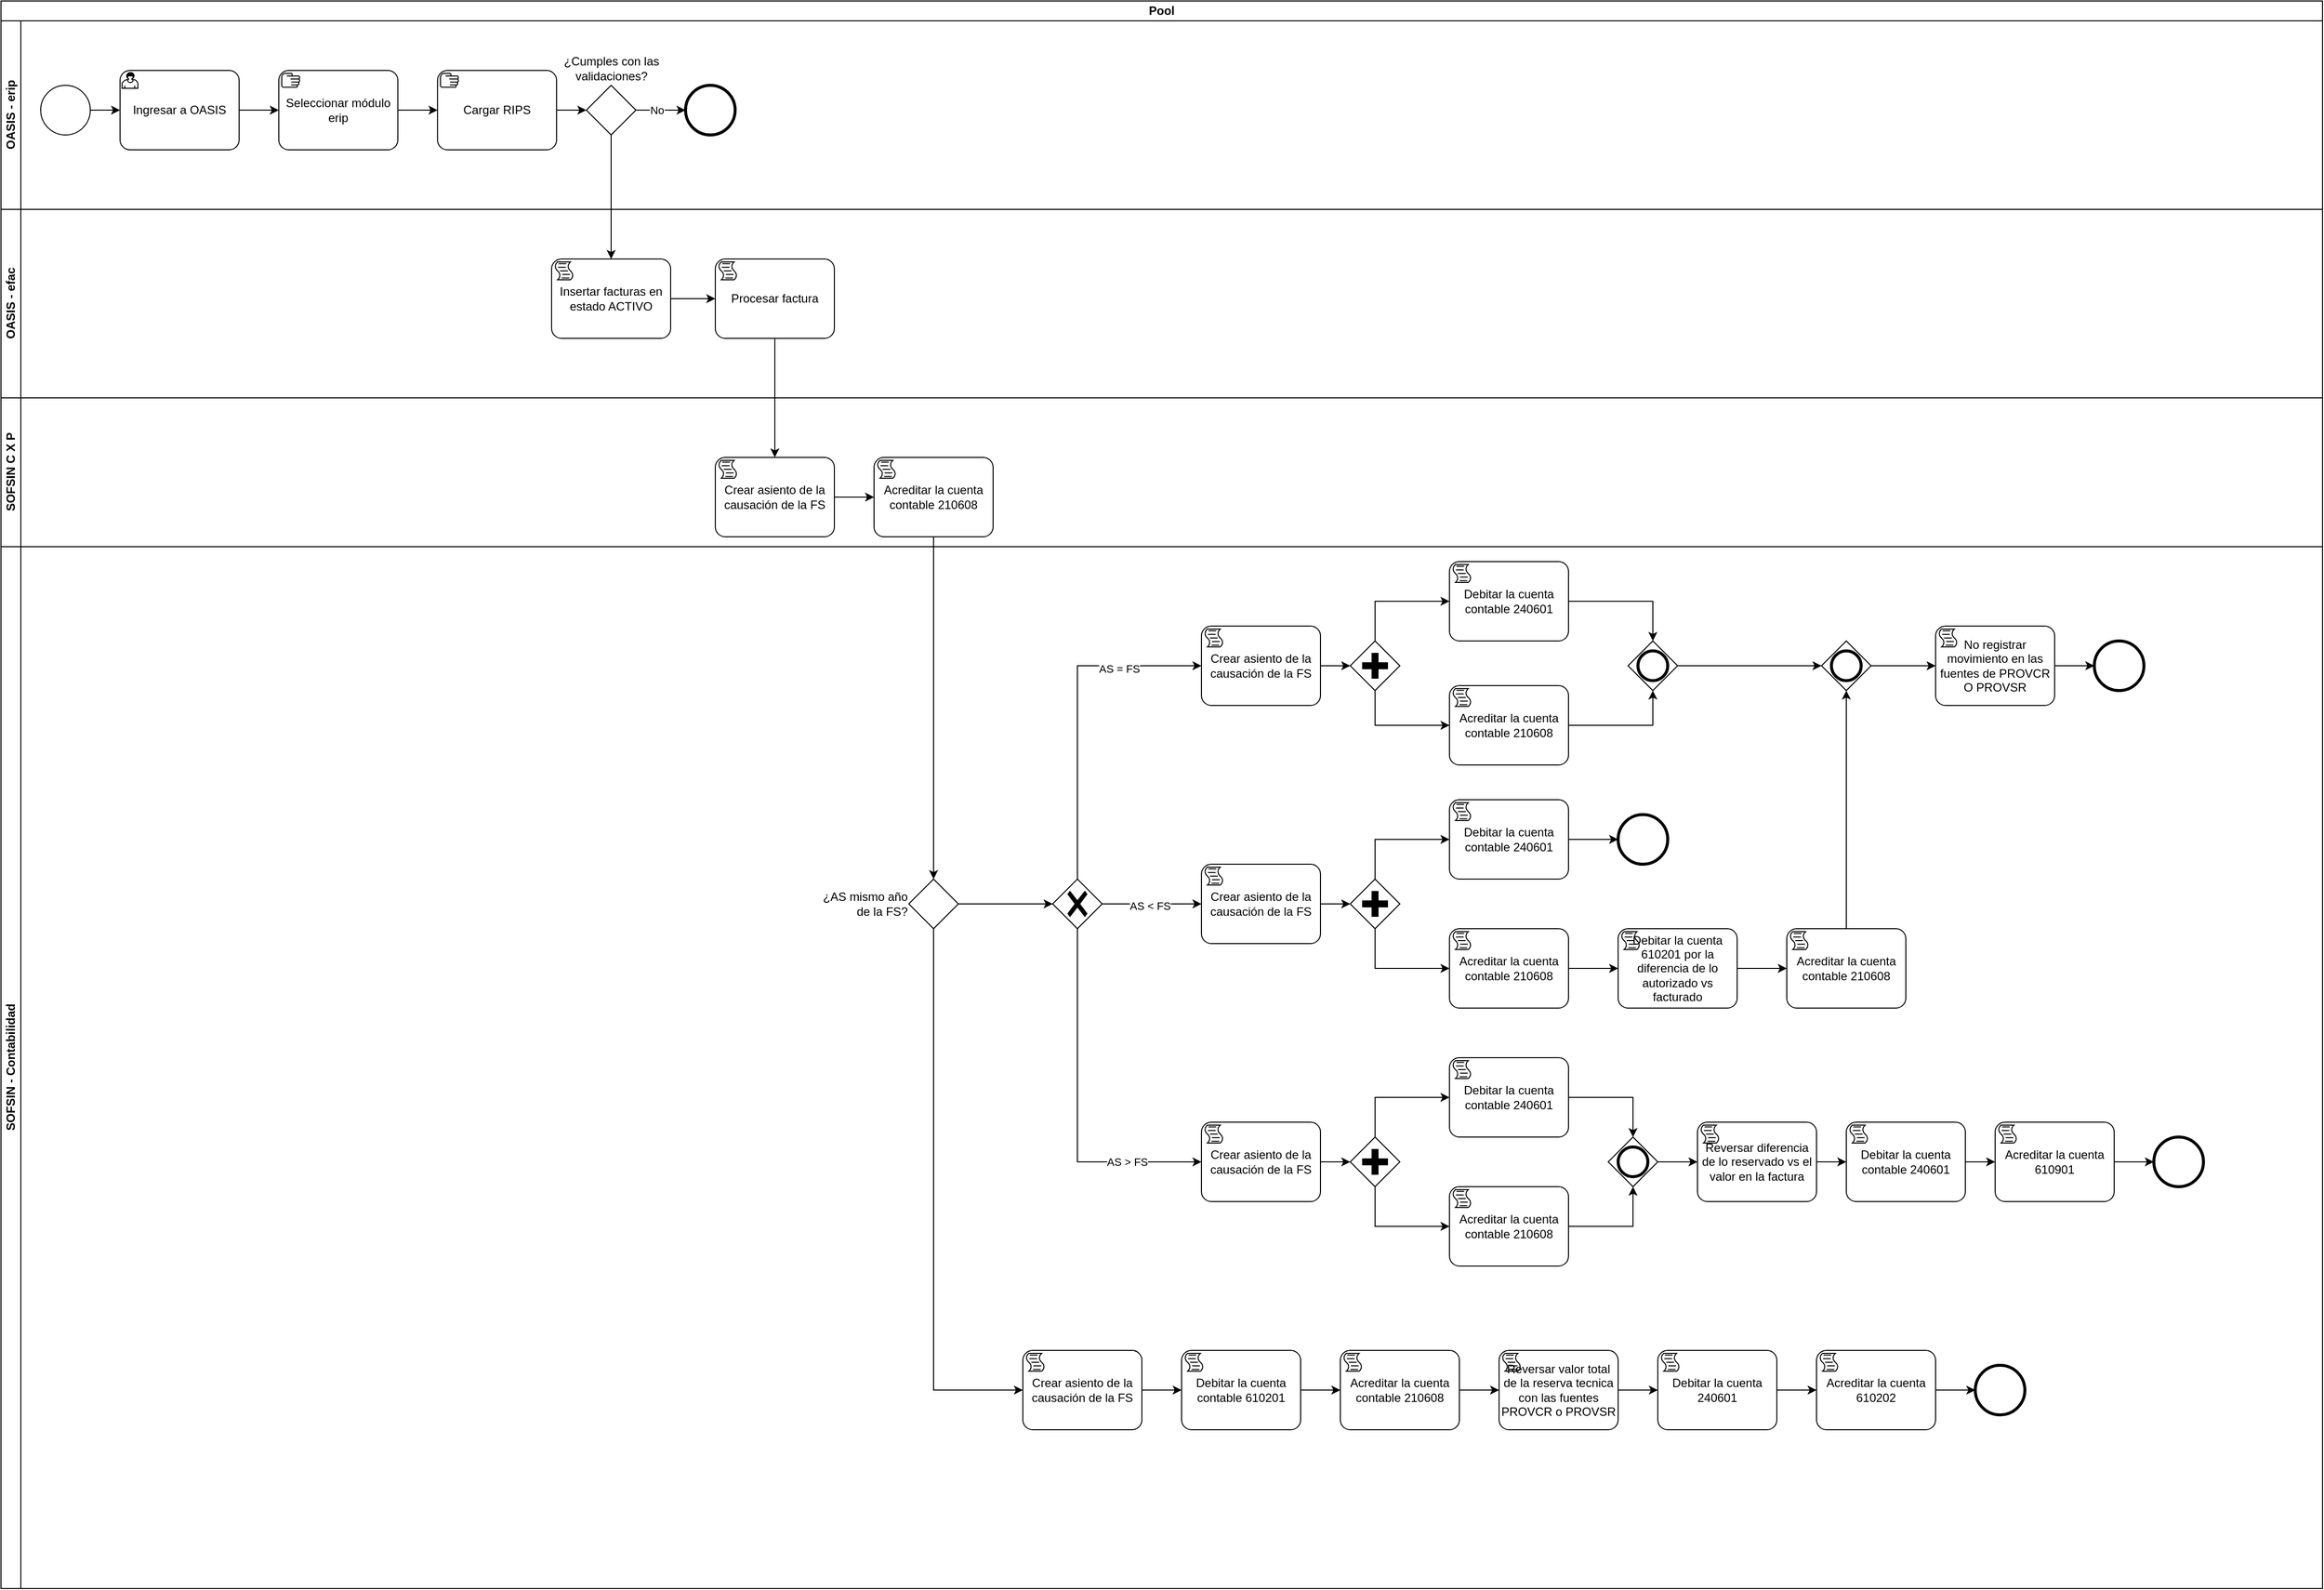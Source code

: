 <mxfile version="26.0.6">
  <diagram name="Página-1" id="pA1rQGJmWaQGo1QmMtAi">
    <mxGraphModel dx="1434" dy="746" grid="1" gridSize="10" guides="1" tooltips="1" connect="1" arrows="1" fold="1" page="1" pageScale="1" pageWidth="2910" pageHeight="1030" math="0" shadow="0">
      <root>
        <mxCell id="0" />
        <mxCell id="1" parent="0" />
        <mxCell id="lTPZUzIXuQvI7SsHR9lC-1" value="Pool" style="swimlane;html=1;childLayout=stackLayout;resizeParent=1;resizeParentMax=0;horizontal=1;startSize=20;horizontalStack=0;whiteSpace=wrap;" parent="1" vertex="1">
          <mxGeometry x="90" y="20" width="2340" height="1600" as="geometry" />
        </mxCell>
        <mxCell id="lTPZUzIXuQvI7SsHR9lC-2" value="&lt;font style=&quot;vertical-align: inherit;&quot;&gt;&lt;font style=&quot;vertical-align: inherit;&quot;&gt;OASIS - erip&lt;/font&gt;&lt;/font&gt;" style="swimlane;html=1;startSize=20;horizontal=0;verticalAlign=middle;" parent="lTPZUzIXuQvI7SsHR9lC-1" vertex="1">
          <mxGeometry y="20" width="2340" height="190" as="geometry" />
        </mxCell>
        <mxCell id="lTPZUzIXuQvI7SsHR9lC-5" value="" style="points=[[0.145,0.145,0],[0.5,0,0],[0.855,0.145,0],[1,0.5,0],[0.855,0.855,0],[0.5,1,0],[0.145,0.855,0],[0,0.5,0]];shape=mxgraph.bpmn.event;html=1;verticalLabelPosition=bottom;labelBackgroundColor=#ffffff;verticalAlign=top;align=center;perimeter=ellipsePerimeter;outlineConnect=0;aspect=fixed;outline=standard;symbol=general;" parent="lTPZUzIXuQvI7SsHR9lC-2" vertex="1">
          <mxGeometry x="40" y="65" width="50" height="50" as="geometry" />
        </mxCell>
        <mxCell id="lTPZUzIXuQvI7SsHR9lC-9" style="edgeStyle=orthogonalEdgeStyle;rounded=0;orthogonalLoop=1;jettySize=auto;html=1;" parent="lTPZUzIXuQvI7SsHR9lC-2" source="lTPZUzIXuQvI7SsHR9lC-6" target="lTPZUzIXuQvI7SsHR9lC-8" edge="1">
          <mxGeometry relative="1" as="geometry" />
        </mxCell>
        <mxCell id="lTPZUzIXuQvI7SsHR9lC-6" value="&lt;font style=&quot;vertical-align: inherit;&quot;&gt;&lt;font style=&quot;vertical-align: inherit;&quot;&gt;Ingresar a OASIS&lt;/font&gt;&lt;/font&gt;" style="points=[[0.25,0,0],[0.5,0,0],[0.75,0,0],[1,0.25,0],[1,0.5,0],[1,0.75,0],[0.75,1,0],[0.5,1,0],[0.25,1,0],[0,0.75,0],[0,0.5,0],[0,0.25,0]];shape=mxgraph.bpmn.task;whiteSpace=wrap;rectStyle=rounded;size=10;html=1;container=1;expand=0;collapsible=0;taskMarker=user;" parent="lTPZUzIXuQvI7SsHR9lC-2" vertex="1">
          <mxGeometry x="120" y="50" width="120" height="80" as="geometry" />
        </mxCell>
        <mxCell id="lTPZUzIXuQvI7SsHR9lC-7" style="edgeStyle=orthogonalEdgeStyle;rounded=0;orthogonalLoop=1;jettySize=auto;html=1;entryX=0;entryY=0.5;entryDx=0;entryDy=0;entryPerimeter=0;" parent="lTPZUzIXuQvI7SsHR9lC-2" source="lTPZUzIXuQvI7SsHR9lC-5" target="lTPZUzIXuQvI7SsHR9lC-6" edge="1">
          <mxGeometry relative="1" as="geometry" />
        </mxCell>
        <mxCell id="lTPZUzIXuQvI7SsHR9lC-11" style="edgeStyle=orthogonalEdgeStyle;rounded=0;orthogonalLoop=1;jettySize=auto;html=1;" parent="lTPZUzIXuQvI7SsHR9lC-2" source="lTPZUzIXuQvI7SsHR9lC-8" target="lTPZUzIXuQvI7SsHR9lC-10" edge="1">
          <mxGeometry relative="1" as="geometry" />
        </mxCell>
        <mxCell id="lTPZUzIXuQvI7SsHR9lC-8" value="&lt;font style=&quot;vertical-align: inherit;&quot;&gt;&lt;font style=&quot;vertical-align: inherit;&quot;&gt;Seleccionar módulo erip&lt;/font&gt;&lt;/font&gt;" style="points=[[0.25,0,0],[0.5,0,0],[0.75,0,0],[1,0.25,0],[1,0.5,0],[1,0.75,0],[0.75,1,0],[0.5,1,0],[0.25,1,0],[0,0.75,0],[0,0.5,0],[0,0.25,0]];shape=mxgraph.bpmn.task;whiteSpace=wrap;rectStyle=rounded;size=10;html=1;container=1;expand=0;collapsible=0;taskMarker=manual;" parent="lTPZUzIXuQvI7SsHR9lC-2" vertex="1">
          <mxGeometry x="280" y="50" width="120" height="80" as="geometry" />
        </mxCell>
        <mxCell id="lTPZUzIXuQvI7SsHR9lC-10" value="&lt;font style=&quot;vertical-align: inherit;&quot;&gt;&lt;font style=&quot;vertical-align: inherit;&quot;&gt;Cargar RIPS&lt;/font&gt;&lt;/font&gt;" style="points=[[0.25,0,0],[0.5,0,0],[0.75,0,0],[1,0.25,0],[1,0.5,0],[1,0.75,0],[0.75,1,0],[0.5,1,0],[0.25,1,0],[0,0.75,0],[0,0.5,0],[0,0.25,0]];shape=mxgraph.bpmn.task;whiteSpace=wrap;rectStyle=rounded;size=10;html=1;container=1;expand=0;collapsible=0;taskMarker=manual;" parent="lTPZUzIXuQvI7SsHR9lC-2" vertex="1">
          <mxGeometry x="440" y="50" width="120" height="80" as="geometry" />
        </mxCell>
        <mxCell id="lTPZUzIXuQvI7SsHR9lC-12" value="&lt;font style=&quot;vertical-align: inherit;&quot;&gt;&lt;font style=&quot;vertical-align: inherit;&quot;&gt;&lt;font style=&quot;vertical-align: inherit;&quot;&gt;&lt;font style=&quot;vertical-align: inherit;&quot;&gt;¿Cumples con las &lt;/font&gt;&lt;/font&gt;&lt;br&gt;&lt;font style=&quot;vertical-align: inherit;&quot;&gt;&lt;font style=&quot;vertical-align: inherit;&quot;&gt;validaciones?&lt;/font&gt;&lt;/font&gt;&lt;/font&gt;&lt;/font&gt;" style="points=[[0.25,0.25,0],[0.5,0,0],[0.75,0.25,0],[1,0.5,0],[0.75,0.75,0],[0.5,1,0],[0.25,0.75,0],[0,0.5,0]];shape=mxgraph.bpmn.gateway2;html=1;verticalLabelPosition=top;labelBackgroundColor=#ffffff;verticalAlign=bottom;align=center;perimeter=rhombusPerimeter;outlineConnect=0;outline=none;symbol=none;labelPosition=center;" parent="lTPZUzIXuQvI7SsHR9lC-2" vertex="1">
          <mxGeometry x="590" y="65" width="50" height="50" as="geometry" />
        </mxCell>
        <mxCell id="lTPZUzIXuQvI7SsHR9lC-13" style="edgeStyle=orthogonalEdgeStyle;rounded=0;orthogonalLoop=1;jettySize=auto;html=1;entryX=0;entryY=0.5;entryDx=0;entryDy=0;entryPerimeter=0;" parent="lTPZUzIXuQvI7SsHR9lC-2" source="lTPZUzIXuQvI7SsHR9lC-10" target="lTPZUzIXuQvI7SsHR9lC-12" edge="1">
          <mxGeometry relative="1" as="geometry" />
        </mxCell>
        <mxCell id="lTPZUzIXuQvI7SsHR9lC-14" value="" style="points=[[0.145,0.145,0],[0.5,0,0],[0.855,0.145,0],[1,0.5,0],[0.855,0.855,0],[0.5,1,0],[0.145,0.855,0],[0,0.5,0]];shape=mxgraph.bpmn.event;html=1;verticalLabelPosition=bottom;labelBackgroundColor=#ffffff;verticalAlign=top;align=center;perimeter=ellipsePerimeter;outlineConnect=0;aspect=fixed;outline=end;symbol=terminate2;" parent="lTPZUzIXuQvI7SsHR9lC-2" vertex="1">
          <mxGeometry x="690" y="65" width="50" height="50" as="geometry" />
        </mxCell>
        <mxCell id="lTPZUzIXuQvI7SsHR9lC-16" style="edgeStyle=orthogonalEdgeStyle;rounded=0;orthogonalLoop=1;jettySize=auto;html=1;entryX=0;entryY=0.5;entryDx=0;entryDy=0;entryPerimeter=0;" parent="lTPZUzIXuQvI7SsHR9lC-2" source="lTPZUzIXuQvI7SsHR9lC-12" target="lTPZUzIXuQvI7SsHR9lC-14" edge="1">
          <mxGeometry relative="1" as="geometry" />
        </mxCell>
        <mxCell id="lTPZUzIXuQvI7SsHR9lC-17" value="&lt;font style=&quot;vertical-align: inherit;&quot;&gt;&lt;font style=&quot;vertical-align: inherit;&quot;&gt;No&lt;/font&gt;&lt;/font&gt;" style="edgeLabel;html=1;align=center;verticalAlign=middle;resizable=0;points=[];" parent="lTPZUzIXuQvI7SsHR9lC-16" vertex="1" connectable="0">
          <mxGeometry x="-0.168" relative="1" as="geometry">
            <mxPoint as="offset" />
          </mxGeometry>
        </mxCell>
        <mxCell id="lTPZUzIXuQvI7SsHR9lC-3" value="&lt;font style=&quot;vertical-align: inherit;&quot;&gt;&lt;font style=&quot;vertical-align: inherit;&quot;&gt;OASIS - efac&lt;/font&gt;&lt;/font&gt;" style="swimlane;html=1;startSize=20;horizontal=0;" parent="lTPZUzIXuQvI7SsHR9lC-1" vertex="1">
          <mxGeometry y="210" width="2340" height="190" as="geometry" />
        </mxCell>
        <mxCell id="lTPZUzIXuQvI7SsHR9lC-21" value="" style="edgeStyle=orthogonalEdgeStyle;rounded=0;orthogonalLoop=1;jettySize=auto;html=1;" parent="lTPZUzIXuQvI7SsHR9lC-3" source="lTPZUzIXuQvI7SsHR9lC-18" target="lTPZUzIXuQvI7SsHR9lC-20" edge="1">
          <mxGeometry relative="1" as="geometry" />
        </mxCell>
        <mxCell id="lTPZUzIXuQvI7SsHR9lC-18" value="&lt;font style=&quot;vertical-align: inherit;&quot;&gt;&lt;font style=&quot;vertical-align: inherit;&quot;&gt;Insertar facturas en estado ACTIVO&lt;/font&gt;&lt;/font&gt;" style="points=[[0.25,0,0],[0.5,0,0],[0.75,0,0],[1,0.25,0],[1,0.5,0],[1,0.75,0],[0.75,1,0],[0.5,1,0],[0.25,1,0],[0,0.75,0],[0,0.5,0],[0,0.25,0]];shape=mxgraph.bpmn.task;whiteSpace=wrap;rectStyle=rounded;size=10;html=1;container=1;expand=0;collapsible=0;taskMarker=script;" parent="lTPZUzIXuQvI7SsHR9lC-3" vertex="1">
          <mxGeometry x="555" y="50" width="120" height="80" as="geometry" />
        </mxCell>
        <mxCell id="lTPZUzIXuQvI7SsHR9lC-20" value="&lt;font style=&quot;vertical-align: inherit;&quot;&gt;&lt;font style=&quot;vertical-align: inherit;&quot;&gt;&lt;font style=&quot;vertical-align: inherit;&quot;&gt;&lt;font style=&quot;vertical-align: inherit;&quot;&gt;Procesar factura&lt;/font&gt;&lt;/font&gt;&lt;/font&gt;&lt;/font&gt;" style="points=[[0.25,0,0],[0.5,0,0],[0.75,0,0],[1,0.25,0],[1,0.5,0],[1,0.75,0],[0.75,1,0],[0.5,1,0],[0.25,1,0],[0,0.75,0],[0,0.5,0],[0,0.25,0]];shape=mxgraph.bpmn.task;whiteSpace=wrap;rectStyle=rounded;size=10;html=1;container=1;expand=0;collapsible=0;taskMarker=script;" parent="lTPZUzIXuQvI7SsHR9lC-3" vertex="1">
          <mxGeometry x="720" y="50" width="120" height="80" as="geometry" />
        </mxCell>
        <mxCell id="lTPZUzIXuQvI7SsHR9lC-4" value="&lt;font style=&quot;vertical-align: inherit;&quot;&gt;&lt;font style=&quot;vertical-align: inherit;&quot;&gt;SOFSIN C X P&lt;/font&gt;&lt;/font&gt;" style="swimlane;html=1;startSize=20;horizontal=0;" parent="lTPZUzIXuQvI7SsHR9lC-1" vertex="1">
          <mxGeometry y="400" width="2340" height="150" as="geometry" />
        </mxCell>
        <mxCell id="lTPZUzIXuQvI7SsHR9lC-27" value="" style="edgeStyle=orthogonalEdgeStyle;rounded=0;orthogonalLoop=1;jettySize=auto;html=1;" parent="lTPZUzIXuQvI7SsHR9lC-4" source="lTPZUzIXuQvI7SsHR9lC-24" target="lTPZUzIXuQvI7SsHR9lC-26" edge="1">
          <mxGeometry relative="1" as="geometry" />
        </mxCell>
        <mxCell id="lTPZUzIXuQvI7SsHR9lC-24" value="&lt;font style=&quot;vertical-align: inherit;&quot;&gt;&lt;font style=&quot;vertical-align: inherit;&quot;&gt;&lt;font style=&quot;vertical-align: inherit;&quot;&gt;&lt;font style=&quot;vertical-align: inherit;&quot;&gt;Crear asiento de la causación de la FS&lt;/font&gt;&lt;/font&gt;&lt;/font&gt;&lt;/font&gt;" style="points=[[0.25,0,0],[0.5,0,0],[0.75,0,0],[1,0.25,0],[1,0.5,0],[1,0.75,0],[0.75,1,0],[0.5,1,0],[0.25,1,0],[0,0.75,0],[0,0.5,0],[0,0.25,0]];shape=mxgraph.bpmn.task;whiteSpace=wrap;rectStyle=rounded;size=10;html=1;container=1;expand=0;collapsible=0;taskMarker=script;" parent="lTPZUzIXuQvI7SsHR9lC-4" vertex="1">
          <mxGeometry x="720" y="60" width="120" height="80" as="geometry" />
        </mxCell>
        <mxCell id="lTPZUzIXuQvI7SsHR9lC-26" value="&lt;font style=&quot;vertical-align: inherit;&quot;&gt;&lt;font style=&quot;vertical-align: inherit;&quot;&gt;&lt;font style=&quot;vertical-align: inherit;&quot;&gt;&lt;font style=&quot;vertical-align: inherit;&quot;&gt;Acreditar la cuenta contable 210608&lt;/font&gt;&lt;/font&gt;&lt;/font&gt;&lt;/font&gt;" style="points=[[0.25,0,0],[0.5,0,0],[0.75,0,0],[1,0.25,0],[1,0.5,0],[1,0.75,0],[0.75,1,0],[0.5,1,0],[0.25,1,0],[0,0.75,0],[0,0.5,0],[0,0.25,0]];shape=mxgraph.bpmn.task;whiteSpace=wrap;rectStyle=rounded;size=10;html=1;container=1;expand=0;collapsible=0;taskMarker=script;" parent="lTPZUzIXuQvI7SsHR9lC-4" vertex="1">
          <mxGeometry x="880" y="60" width="120" height="80" as="geometry" />
        </mxCell>
        <mxCell id="lTPZUzIXuQvI7SsHR9lC-19" style="edgeStyle=orthogonalEdgeStyle;rounded=0;orthogonalLoop=1;jettySize=auto;html=1;" parent="lTPZUzIXuQvI7SsHR9lC-1" source="lTPZUzIXuQvI7SsHR9lC-12" target="lTPZUzIXuQvI7SsHR9lC-18" edge="1">
          <mxGeometry relative="1" as="geometry" />
        </mxCell>
        <mxCell id="lTPZUzIXuQvI7SsHR9lC-25" value="" style="edgeStyle=orthogonalEdgeStyle;rounded=0;orthogonalLoop=1;jettySize=auto;html=1;" parent="lTPZUzIXuQvI7SsHR9lC-1" source="lTPZUzIXuQvI7SsHR9lC-20" target="lTPZUzIXuQvI7SsHR9lC-24" edge="1">
          <mxGeometry relative="1" as="geometry" />
        </mxCell>
        <mxCell id="lTPZUzIXuQvI7SsHR9lC-30" style="edgeStyle=orthogonalEdgeStyle;rounded=0;orthogonalLoop=1;jettySize=auto;html=1;" parent="lTPZUzIXuQvI7SsHR9lC-1" source="lTPZUzIXuQvI7SsHR9lC-26" target="-zWl22DMir9VvuhOoXGW-4" edge="1">
          <mxGeometry relative="1" as="geometry">
            <mxPoint x="980" y="910" as="targetPoint" />
          </mxGeometry>
        </mxCell>
        <mxCell id="lTPZUzIXuQvI7SsHR9lC-61" value="&lt;font style=&quot;vertical-align: inherit;&quot;&gt;&lt;font style=&quot;vertical-align: inherit;&quot;&gt;SOFSIN - Contabilidad&lt;/font&gt;&lt;/font&gt;" style="swimlane;html=1;startSize=20;horizontal=0;" parent="lTPZUzIXuQvI7SsHR9lC-1" vertex="1">
          <mxGeometry y="550" width="2340" height="1050" as="geometry" />
        </mxCell>
        <mxCell id="lTPZUzIXuQvI7SsHR9lC-66" style="edgeStyle=orthogonalEdgeStyle;rounded=0;orthogonalLoop=1;jettySize=auto;html=1;" parent="lTPZUzIXuQvI7SsHR9lC-61" source="lTPZUzIXuQvI7SsHR9lC-34" target="lTPZUzIXuQvI7SsHR9lC-65" edge="1">
          <mxGeometry relative="1" as="geometry" />
        </mxCell>
        <mxCell id="lTPZUzIXuQvI7SsHR9lC-34" value="Crear asiento de la causación de la FS" style="points=[[0.25,0,0],[0.5,0,0],[0.75,0,0],[1,0.25,0],[1,0.5,0],[1,0.75,0],[0.75,1,0],[0.5,1,0],[0.25,1,0],[0,0.75,0],[0,0.5,0],[0,0.25,0]];shape=mxgraph.bpmn.task;whiteSpace=wrap;rectStyle=rounded;size=10;html=1;container=1;expand=0;collapsible=0;taskMarker=script;" parent="lTPZUzIXuQvI7SsHR9lC-61" vertex="1">
          <mxGeometry x="1210" y="80" width="120" height="80" as="geometry" />
        </mxCell>
        <mxCell id="lTPZUzIXuQvI7SsHR9lC-35" style="edgeStyle=orthogonalEdgeStyle;rounded=0;orthogonalLoop=1;jettySize=auto;html=1;entryX=0;entryY=0.5;entryDx=0;entryDy=0;entryPerimeter=0;exitX=0.5;exitY=0;exitDx=0;exitDy=0;exitPerimeter=0;" parent="lTPZUzIXuQvI7SsHR9lC-61" source="lTPZUzIXuQvI7SsHR9lC-33" target="lTPZUzIXuQvI7SsHR9lC-34" edge="1">
          <mxGeometry relative="1" as="geometry" />
        </mxCell>
        <mxCell id="lTPZUzIXuQvI7SsHR9lC-36" value="AS = FS" style="edgeLabel;html=1;align=center;verticalAlign=middle;resizable=0;points=[];" parent="lTPZUzIXuQvI7SsHR9lC-35" vertex="1" connectable="0">
          <mxGeometry x="0.508" y="-3" relative="1" as="geometry">
            <mxPoint as="offset" />
          </mxGeometry>
        </mxCell>
        <mxCell id="lTPZUzIXuQvI7SsHR9lC-33" value="" style="points=[[0.25,0.25,0],[0.5,0,0],[0.75,0.25,0],[1,0.5,0],[0.75,0.75,0],[0.5,1,0],[0.25,0.75,0],[0,0.5,0]];shape=mxgraph.bpmn.gateway2;html=1;verticalLabelPosition=bottom;labelBackgroundColor=#ffffff;verticalAlign=top;align=center;perimeter=rhombusPerimeter;outlineConnect=0;outline=none;symbol=none;gwType=exclusive;" parent="lTPZUzIXuQvI7SsHR9lC-61" vertex="1">
          <mxGeometry x="1060" y="335" width="50" height="50" as="geometry" />
        </mxCell>
        <mxCell id="lTPZUzIXuQvI7SsHR9lC-68" style="edgeStyle=orthogonalEdgeStyle;rounded=0;orthogonalLoop=1;jettySize=auto;html=1;exitX=0.5;exitY=0;exitDx=0;exitDy=0;exitPerimeter=0;" parent="lTPZUzIXuQvI7SsHR9lC-61" source="lTPZUzIXuQvI7SsHR9lC-65" target="lTPZUzIXuQvI7SsHR9lC-67" edge="1">
          <mxGeometry relative="1" as="geometry" />
        </mxCell>
        <mxCell id="lTPZUzIXuQvI7SsHR9lC-65" value="" style="points=[[0.25,0.25,0],[0.5,0,0],[0.75,0.25,0],[1,0.5,0],[0.75,0.75,0],[0.5,1,0],[0.25,0.75,0],[0,0.5,0]];shape=mxgraph.bpmn.gateway2;html=1;verticalLabelPosition=bottom;labelBackgroundColor=#ffffff;verticalAlign=top;align=center;perimeter=rhombusPerimeter;outlineConnect=0;outline=none;symbol=none;gwType=parallel;" parent="lTPZUzIXuQvI7SsHR9lC-61" vertex="1">
          <mxGeometry x="1360" y="95" width="50" height="50" as="geometry" />
        </mxCell>
        <mxCell id="lTPZUzIXuQvI7SsHR9lC-67" value="Debitar la cuenta contable 240601" style="points=[[0.25,0,0],[0.5,0,0],[0.75,0,0],[1,0.25,0],[1,0.5,0],[1,0.75,0],[0.75,1,0],[0.5,1,0],[0.25,1,0],[0,0.75,0],[0,0.5,0],[0,0.25,0]];shape=mxgraph.bpmn.task;whiteSpace=wrap;rectStyle=rounded;size=10;html=1;container=1;expand=0;collapsible=0;taskMarker=script;" parent="lTPZUzIXuQvI7SsHR9lC-61" vertex="1">
          <mxGeometry x="1460" y="15" width="120" height="80" as="geometry" />
        </mxCell>
        <mxCell id="lTPZUzIXuQvI7SsHR9lC-73" style="edgeStyle=orthogonalEdgeStyle;rounded=0;orthogonalLoop=1;jettySize=auto;html=1;entryX=0.5;entryY=1;entryDx=0;entryDy=0;entryPerimeter=0;" parent="lTPZUzIXuQvI7SsHR9lC-61" source="lTPZUzIXuQvI7SsHR9lC-69" target="lTPZUzIXuQvI7SsHR9lC-71" edge="1">
          <mxGeometry relative="1" as="geometry" />
        </mxCell>
        <mxCell id="lTPZUzIXuQvI7SsHR9lC-69" value="Acreditar la cuenta contable 210608" style="points=[[0.25,0,0],[0.5,0,0],[0.75,0,0],[1,0.25,0],[1,0.5,0],[1,0.75,0],[0.75,1,0],[0.5,1,0],[0.25,1,0],[0,0.75,0],[0,0.5,0],[0,0.25,0]];shape=mxgraph.bpmn.task;whiteSpace=wrap;rectStyle=rounded;size=10;html=1;container=1;expand=0;collapsible=0;taskMarker=script;" parent="lTPZUzIXuQvI7SsHR9lC-61" vertex="1">
          <mxGeometry x="1460" y="140" width="120" height="80" as="geometry" />
        </mxCell>
        <mxCell id="lTPZUzIXuQvI7SsHR9lC-70" style="edgeStyle=orthogonalEdgeStyle;rounded=0;orthogonalLoop=1;jettySize=auto;html=1;entryX=0;entryY=0.5;entryDx=0;entryDy=0;entryPerimeter=0;exitX=0.5;exitY=1;exitDx=0;exitDy=0;exitPerimeter=0;" parent="lTPZUzIXuQvI7SsHR9lC-61" source="lTPZUzIXuQvI7SsHR9lC-65" target="lTPZUzIXuQvI7SsHR9lC-69" edge="1">
          <mxGeometry relative="1" as="geometry" />
        </mxCell>
        <mxCell id="lTPZUzIXuQvI7SsHR9lC-71" value="" style="points=[[0.25,0.25,0],[0.5,0,0],[0.75,0.25,0],[1,0.5,0],[0.75,0.75,0],[0.5,1,0],[0.25,0.75,0],[0,0.5,0]];shape=mxgraph.bpmn.gateway2;html=1;verticalLabelPosition=bottom;labelBackgroundColor=#ffffff;verticalAlign=top;align=center;perimeter=rhombusPerimeter;outlineConnect=0;outline=end;symbol=general;" parent="lTPZUzIXuQvI7SsHR9lC-61" vertex="1">
          <mxGeometry x="1640" y="95" width="50" height="50" as="geometry" />
        </mxCell>
        <mxCell id="lTPZUzIXuQvI7SsHR9lC-72" style="edgeStyle=orthogonalEdgeStyle;rounded=0;orthogonalLoop=1;jettySize=auto;html=1;entryX=0.5;entryY=0;entryDx=0;entryDy=0;entryPerimeter=0;" parent="lTPZUzIXuQvI7SsHR9lC-61" source="lTPZUzIXuQvI7SsHR9lC-67" target="lTPZUzIXuQvI7SsHR9lC-71" edge="1">
          <mxGeometry relative="1" as="geometry" />
        </mxCell>
        <mxCell id="lTPZUzIXuQvI7SsHR9lC-75" value="No registrar movimiento en las fuentes de PROVCR O PROVSR" style="points=[[0.25,0,0],[0.5,0,0],[0.75,0,0],[1,0.25,0],[1,0.5,0],[1,0.75,0],[0.75,1,0],[0.5,1,0],[0.25,1,0],[0,0.75,0],[0,0.5,0],[0,0.25,0]];shape=mxgraph.bpmn.task;whiteSpace=wrap;rectStyle=rounded;size=10;html=1;container=1;expand=0;collapsible=0;taskMarker=script;" parent="lTPZUzIXuQvI7SsHR9lC-61" vertex="1">
          <mxGeometry x="1950" y="80" width="120" height="80" as="geometry" />
        </mxCell>
        <mxCell id="lTPZUzIXuQvI7SsHR9lC-74" style="edgeStyle=orthogonalEdgeStyle;rounded=0;orthogonalLoop=1;jettySize=auto;html=1;" parent="lTPZUzIXuQvI7SsHR9lC-61" source="lTPZUzIXuQvI7SsHR9lC-92" target="lTPZUzIXuQvI7SsHR9lC-75" edge="1">
          <mxGeometry relative="1" as="geometry">
            <mxPoint x="1740" y="120" as="targetPoint" />
          </mxGeometry>
        </mxCell>
        <mxCell id="lTPZUzIXuQvI7SsHR9lC-79" style="edgeStyle=orthogonalEdgeStyle;rounded=0;orthogonalLoop=1;jettySize=auto;html=1;" parent="lTPZUzIXuQvI7SsHR9lC-61" source="lTPZUzIXuQvI7SsHR9lC-77" target="lTPZUzIXuQvI7SsHR9lC-78" edge="1">
          <mxGeometry relative="1" as="geometry" />
        </mxCell>
        <mxCell id="lTPZUzIXuQvI7SsHR9lC-77" value="Crear asiento de la causación de la FS" style="points=[[0.25,0,0],[0.5,0,0],[0.75,0,0],[1,0.25,0],[1,0.5,0],[1,0.75,0],[0.75,1,0],[0.5,1,0],[0.25,1,0],[0,0.75,0],[0,0.5,0],[0,0.25,0]];shape=mxgraph.bpmn.task;whiteSpace=wrap;rectStyle=rounded;size=10;html=1;container=1;expand=0;collapsible=0;taskMarker=script;" parent="lTPZUzIXuQvI7SsHR9lC-61" vertex="1">
          <mxGeometry x="1210" y="320" width="120" height="80" as="geometry" />
        </mxCell>
        <mxCell id="lTPZUzIXuQvI7SsHR9lC-76" style="edgeStyle=orthogonalEdgeStyle;rounded=0;orthogonalLoop=1;jettySize=auto;html=1;" parent="lTPZUzIXuQvI7SsHR9lC-61" source="lTPZUzIXuQvI7SsHR9lC-33" target="lTPZUzIXuQvI7SsHR9lC-77" edge="1">
          <mxGeometry relative="1" as="geometry">
            <mxPoint x="1150" y="360" as="targetPoint" />
          </mxGeometry>
        </mxCell>
        <mxCell id="lTPZUzIXuQvI7SsHR9lC-86" value="AS &amp;lt; FS" style="edgeLabel;html=1;align=center;verticalAlign=middle;resizable=0;points=[];" parent="lTPZUzIXuQvI7SsHR9lC-76" vertex="1" connectable="0">
          <mxGeometry x="-0.052" y="-2" relative="1" as="geometry">
            <mxPoint as="offset" />
          </mxGeometry>
        </mxCell>
        <mxCell id="lTPZUzIXuQvI7SsHR9lC-78" value="" style="points=[[0.25,0.25,0],[0.5,0,0],[0.75,0.25,0],[1,0.5,0],[0.75,0.75,0],[0.5,1,0],[0.25,0.75,0],[0,0.5,0]];shape=mxgraph.bpmn.gateway2;html=1;verticalLabelPosition=bottom;labelBackgroundColor=#ffffff;verticalAlign=top;align=center;perimeter=rhombusPerimeter;outlineConnect=0;outline=none;symbol=none;gwType=parallel;" parent="lTPZUzIXuQvI7SsHR9lC-61" vertex="1">
          <mxGeometry x="1360" y="335" width="50" height="50" as="geometry" />
        </mxCell>
        <mxCell id="lTPZUzIXuQvI7SsHR9lC-80" value="Debitar la cuenta contable 240601" style="points=[[0.25,0,0],[0.5,0,0],[0.75,0,0],[1,0.25,0],[1,0.5,0],[1,0.75,0],[0.75,1,0],[0.5,1,0],[0.25,1,0],[0,0.75,0],[0,0.5,0],[0,0.25,0]];shape=mxgraph.bpmn.task;whiteSpace=wrap;rectStyle=rounded;size=10;html=1;container=1;expand=0;collapsible=0;taskMarker=script;" parent="lTPZUzIXuQvI7SsHR9lC-61" vertex="1">
          <mxGeometry x="1460" y="255" width="120" height="80" as="geometry" />
        </mxCell>
        <mxCell id="lTPZUzIXuQvI7SsHR9lC-81" style="edgeStyle=orthogonalEdgeStyle;rounded=0;orthogonalLoop=1;jettySize=auto;html=1;entryX=0;entryY=0.5;entryDx=0;entryDy=0;entryPerimeter=0;exitX=0.5;exitY=0;exitDx=0;exitDy=0;exitPerimeter=0;" parent="lTPZUzIXuQvI7SsHR9lC-61" source="lTPZUzIXuQvI7SsHR9lC-78" target="lTPZUzIXuQvI7SsHR9lC-80" edge="1">
          <mxGeometry relative="1" as="geometry" />
        </mxCell>
        <mxCell id="lTPZUzIXuQvI7SsHR9lC-83" value="" style="points=[[0.145,0.145,0],[0.5,0,0],[0.855,0.145,0],[1,0.5,0],[0.855,0.855,0],[0.5,1,0],[0.145,0.855,0],[0,0.5,0]];shape=mxgraph.bpmn.event;html=1;verticalLabelPosition=bottom;labelBackgroundColor=#ffffff;verticalAlign=top;align=center;perimeter=ellipsePerimeter;outlineConnect=0;aspect=fixed;outline=end;symbol=terminate2;" parent="lTPZUzIXuQvI7SsHR9lC-61" vertex="1">
          <mxGeometry x="1630" y="270" width="50" height="50" as="geometry" />
        </mxCell>
        <mxCell id="lTPZUzIXuQvI7SsHR9lC-82" style="edgeStyle=orthogonalEdgeStyle;rounded=0;orthogonalLoop=1;jettySize=auto;html=1;" parent="lTPZUzIXuQvI7SsHR9lC-61" source="lTPZUzIXuQvI7SsHR9lC-80" target="lTPZUzIXuQvI7SsHR9lC-83" edge="1">
          <mxGeometry relative="1" as="geometry">
            <mxPoint x="1620" y="295" as="targetPoint" />
          </mxGeometry>
        </mxCell>
        <mxCell id="lTPZUzIXuQvI7SsHR9lC-84" value="Acreditar la cuenta contable 210608" style="points=[[0.25,0,0],[0.5,0,0],[0.75,0,0],[1,0.25,0],[1,0.5,0],[1,0.75,0],[0.75,1,0],[0.5,1,0],[0.25,1,0],[0,0.75,0],[0,0.5,0],[0,0.25,0]];shape=mxgraph.bpmn.task;whiteSpace=wrap;rectStyle=rounded;size=10;html=1;container=1;expand=0;collapsible=0;taskMarker=script;" parent="lTPZUzIXuQvI7SsHR9lC-61" vertex="1">
          <mxGeometry x="1460" y="385" width="120" height="80" as="geometry" />
        </mxCell>
        <mxCell id="lTPZUzIXuQvI7SsHR9lC-85" style="edgeStyle=orthogonalEdgeStyle;rounded=0;orthogonalLoop=1;jettySize=auto;html=1;entryX=0;entryY=0.5;entryDx=0;entryDy=0;entryPerimeter=0;exitX=0.5;exitY=1;exitDx=0;exitDy=0;exitPerimeter=0;" parent="lTPZUzIXuQvI7SsHR9lC-61" source="lTPZUzIXuQvI7SsHR9lC-78" target="lTPZUzIXuQvI7SsHR9lC-84" edge="1">
          <mxGeometry relative="1" as="geometry" />
        </mxCell>
        <mxCell id="lTPZUzIXuQvI7SsHR9lC-88" value="Debitar la cuenta 610201 por la diferencia de lo autorizado vs facturado" style="points=[[0.25,0,0],[0.5,0,0],[0.75,0,0],[1,0.25,0],[1,0.5,0],[1,0.75,0],[0.75,1,0],[0.5,1,0],[0.25,1,0],[0,0.75,0],[0,0.5,0],[0,0.25,0]];shape=mxgraph.bpmn.task;whiteSpace=wrap;rectStyle=rounded;size=10;html=1;container=1;expand=0;collapsible=0;taskMarker=script;" parent="lTPZUzIXuQvI7SsHR9lC-61" vertex="1">
          <mxGeometry x="1630" y="385" width="120" height="80" as="geometry" />
        </mxCell>
        <mxCell id="lTPZUzIXuQvI7SsHR9lC-87" style="edgeStyle=orthogonalEdgeStyle;rounded=0;orthogonalLoop=1;jettySize=auto;html=1;" parent="lTPZUzIXuQvI7SsHR9lC-61" source="lTPZUzIXuQvI7SsHR9lC-84" target="lTPZUzIXuQvI7SsHR9lC-88" edge="1">
          <mxGeometry relative="1" as="geometry">
            <mxPoint x="1650" y="425" as="targetPoint" />
          </mxGeometry>
        </mxCell>
        <mxCell id="lTPZUzIXuQvI7SsHR9lC-93" style="edgeStyle=orthogonalEdgeStyle;rounded=0;orthogonalLoop=1;jettySize=auto;html=1;" parent="lTPZUzIXuQvI7SsHR9lC-61" source="lTPZUzIXuQvI7SsHR9lC-90" target="lTPZUzIXuQvI7SsHR9lC-92" edge="1">
          <mxGeometry relative="1" as="geometry" />
        </mxCell>
        <mxCell id="lTPZUzIXuQvI7SsHR9lC-90" value="Acreditar la cuenta contable 210608" style="points=[[0.25,0,0],[0.5,0,0],[0.75,0,0],[1,0.25,0],[1,0.5,0],[1,0.75,0],[0.75,1,0],[0.5,1,0],[0.25,1,0],[0,0.75,0],[0,0.5,0],[0,0.25,0]];shape=mxgraph.bpmn.task;whiteSpace=wrap;rectStyle=rounded;size=10;html=1;container=1;expand=0;collapsible=0;taskMarker=script;" parent="lTPZUzIXuQvI7SsHR9lC-61" vertex="1">
          <mxGeometry x="1800" y="385" width="120" height="80" as="geometry" />
        </mxCell>
        <mxCell id="lTPZUzIXuQvI7SsHR9lC-89" style="edgeStyle=orthogonalEdgeStyle;rounded=0;orthogonalLoop=1;jettySize=auto;html=1;" parent="lTPZUzIXuQvI7SsHR9lC-61" source="lTPZUzIXuQvI7SsHR9lC-88" target="lTPZUzIXuQvI7SsHR9lC-90" edge="1">
          <mxGeometry relative="1" as="geometry">
            <mxPoint x="1800" y="425" as="targetPoint" />
          </mxGeometry>
        </mxCell>
        <mxCell id="lTPZUzIXuQvI7SsHR9lC-91" value="" style="edgeStyle=orthogonalEdgeStyle;rounded=0;orthogonalLoop=1;jettySize=auto;html=1;" parent="lTPZUzIXuQvI7SsHR9lC-61" source="lTPZUzIXuQvI7SsHR9lC-71" target="lTPZUzIXuQvI7SsHR9lC-92" edge="1">
          <mxGeometry relative="1" as="geometry">
            <mxPoint x="2110" y="690" as="targetPoint" />
            <mxPoint x="1780" y="690" as="sourcePoint" />
          </mxGeometry>
        </mxCell>
        <mxCell id="lTPZUzIXuQvI7SsHR9lC-92" value="" style="points=[[0.25,0.25,0],[0.5,0,0],[0.75,0.25,0],[1,0.5,0],[0.75,0.75,0],[0.5,1,0],[0.25,0.75,0],[0,0.5,0]];shape=mxgraph.bpmn.gateway2;html=1;verticalLabelPosition=bottom;labelBackgroundColor=#ffffff;verticalAlign=top;align=center;perimeter=rhombusPerimeter;outlineConnect=0;outline=end;symbol=general;" parent="lTPZUzIXuQvI7SsHR9lC-61" vertex="1">
          <mxGeometry x="1835" y="95" width="50" height="50" as="geometry" />
        </mxCell>
        <mxCell id="-zWl22DMir9VvuhOoXGW-1" value="Crear asiento de la causación de la FS" style="points=[[0.25,0,0],[0.5,0,0],[0.75,0,0],[1,0.25,0],[1,0.5,0],[1,0.75,0],[0.75,1,0],[0.5,1,0],[0.25,1,0],[0,0.75,0],[0,0.5,0],[0,0.25,0]];shape=mxgraph.bpmn.task;whiteSpace=wrap;rectStyle=rounded;size=10;html=1;container=1;expand=0;collapsible=0;taskMarker=script;" vertex="1" parent="lTPZUzIXuQvI7SsHR9lC-61">
          <mxGeometry x="1210" y="580" width="120" height="80" as="geometry" />
        </mxCell>
        <mxCell id="-zWl22DMir9VvuhOoXGW-2" style="edgeStyle=orthogonalEdgeStyle;rounded=0;orthogonalLoop=1;jettySize=auto;html=1;entryX=0;entryY=0.5;entryDx=0;entryDy=0;entryPerimeter=0;exitX=0.5;exitY=1;exitDx=0;exitDy=0;exitPerimeter=0;" edge="1" parent="lTPZUzIXuQvI7SsHR9lC-61" source="lTPZUzIXuQvI7SsHR9lC-33" target="-zWl22DMir9VvuhOoXGW-1">
          <mxGeometry relative="1" as="geometry" />
        </mxCell>
        <mxCell id="-zWl22DMir9VvuhOoXGW-3" value="AS &amp;gt; FS" style="edgeLabel;html=1;align=center;verticalAlign=middle;resizable=0;points=[];" vertex="1" connectable="0" parent="-zWl22DMir9VvuhOoXGW-2">
          <mxGeometry x="0.583" relative="1" as="geometry">
            <mxPoint as="offset" />
          </mxGeometry>
        </mxCell>
        <mxCell id="-zWl22DMir9VvuhOoXGW-5" style="edgeStyle=orthogonalEdgeStyle;rounded=0;orthogonalLoop=1;jettySize=auto;html=1;entryX=0;entryY=0.5;entryDx=0;entryDy=0;entryPerimeter=0;" edge="1" parent="lTPZUzIXuQvI7SsHR9lC-61" source="-zWl22DMir9VvuhOoXGW-4" target="lTPZUzIXuQvI7SsHR9lC-33">
          <mxGeometry relative="1" as="geometry">
            <mxPoint x="990" y="370" as="targetPoint" />
          </mxGeometry>
        </mxCell>
        <mxCell id="-zWl22DMir9VvuhOoXGW-4" value="¿AS mismo año&lt;br&gt;de la FS?" style="points=[[0.25,0.25,0],[0.5,0,0],[0.75,0.25,0],[1,0.5,0],[0.75,0.75,0],[0.5,1,0],[0.25,0.75,0],[0,0.5,0]];shape=mxgraph.bpmn.gateway2;html=1;verticalLabelPosition=middle;labelBackgroundColor=#ffffff;verticalAlign=middle;align=right;perimeter=rhombusPerimeter;outlineConnect=0;outline=none;symbol=none;labelPosition=left;" vertex="1" parent="lTPZUzIXuQvI7SsHR9lC-61">
          <mxGeometry x="915" y="335" width="50" height="50" as="geometry" />
        </mxCell>
        <mxCell id="-zWl22DMir9VvuhOoXGW-6" value="" style="points=[[0.25,0.25,0],[0.5,0,0],[0.75,0.25,0],[1,0.5,0],[0.75,0.75,0],[0.5,1,0],[0.25,0.75,0],[0,0.5,0]];shape=mxgraph.bpmn.gateway2;html=1;verticalLabelPosition=bottom;labelBackgroundColor=#ffffff;verticalAlign=top;align=center;perimeter=rhombusPerimeter;outlineConnect=0;outline=none;symbol=none;gwType=parallel;" vertex="1" parent="lTPZUzIXuQvI7SsHR9lC-61">
          <mxGeometry x="1360" y="595" width="50" height="50" as="geometry" />
        </mxCell>
        <mxCell id="-zWl22DMir9VvuhOoXGW-7" style="edgeStyle=orthogonalEdgeStyle;rounded=0;orthogonalLoop=1;jettySize=auto;html=1;entryX=0;entryY=0.5;entryDx=0;entryDy=0;entryPerimeter=0;" edge="1" parent="lTPZUzIXuQvI7SsHR9lC-61" source="-zWl22DMir9VvuhOoXGW-1" target="-zWl22DMir9VvuhOoXGW-6">
          <mxGeometry relative="1" as="geometry" />
        </mxCell>
        <mxCell id="-zWl22DMir9VvuhOoXGW-10" value="Debitar la cuenta contable 240601" style="points=[[0.25,0,0],[0.5,0,0],[0.75,0,0],[1,0.25,0],[1,0.5,0],[1,0.75,0],[0.75,1,0],[0.5,1,0],[0.25,1,0],[0,0.75,0],[0,0.5,0],[0,0.25,0]];shape=mxgraph.bpmn.task;whiteSpace=wrap;rectStyle=rounded;size=10;html=1;container=1;expand=0;collapsible=0;taskMarker=script;" vertex="1" parent="lTPZUzIXuQvI7SsHR9lC-61">
          <mxGeometry x="1460" y="515" width="120" height="80" as="geometry" />
        </mxCell>
        <mxCell id="-zWl22DMir9VvuhOoXGW-15" style="edgeStyle=orthogonalEdgeStyle;rounded=0;orthogonalLoop=1;jettySize=auto;html=1;entryX=0.5;entryY=1;entryDx=0;entryDy=0;entryPerimeter=0;" edge="1" parent="lTPZUzIXuQvI7SsHR9lC-61" source="-zWl22DMir9VvuhOoXGW-9" target="-zWl22DMir9VvuhOoXGW-13">
          <mxGeometry relative="1" as="geometry" />
        </mxCell>
        <mxCell id="-zWl22DMir9VvuhOoXGW-9" value="Acreditar la cuenta contable 210608" style="points=[[0.25,0,0],[0.5,0,0],[0.75,0,0],[1,0.25,0],[1,0.5,0],[1,0.75,0],[0.75,1,0],[0.5,1,0],[0.25,1,0],[0,0.75,0],[0,0.5,0],[0,0.25,0]];shape=mxgraph.bpmn.task;whiteSpace=wrap;rectStyle=rounded;size=10;html=1;container=1;expand=0;collapsible=0;taskMarker=script;" vertex="1" parent="lTPZUzIXuQvI7SsHR9lC-61">
          <mxGeometry x="1460" y="645" width="120" height="80" as="geometry" />
        </mxCell>
        <mxCell id="-zWl22DMir9VvuhOoXGW-11" style="edgeStyle=orthogonalEdgeStyle;rounded=0;orthogonalLoop=1;jettySize=auto;html=1;entryX=0;entryY=0.5;entryDx=0;entryDy=0;entryPerimeter=0;exitX=0.5;exitY=1;exitDx=0;exitDy=0;exitPerimeter=0;" edge="1" parent="lTPZUzIXuQvI7SsHR9lC-61" source="-zWl22DMir9VvuhOoXGW-6" target="-zWl22DMir9VvuhOoXGW-9">
          <mxGeometry relative="1" as="geometry" />
        </mxCell>
        <mxCell id="-zWl22DMir9VvuhOoXGW-12" style="edgeStyle=orthogonalEdgeStyle;rounded=0;orthogonalLoop=1;jettySize=auto;html=1;entryX=0;entryY=0.5;entryDx=0;entryDy=0;entryPerimeter=0;exitX=0.5;exitY=0;exitDx=0;exitDy=0;exitPerimeter=0;" edge="1" parent="lTPZUzIXuQvI7SsHR9lC-61" source="-zWl22DMir9VvuhOoXGW-6" target="-zWl22DMir9VvuhOoXGW-10">
          <mxGeometry relative="1" as="geometry" />
        </mxCell>
        <mxCell id="-zWl22DMir9VvuhOoXGW-17" style="edgeStyle=orthogonalEdgeStyle;rounded=0;orthogonalLoop=1;jettySize=auto;html=1;" edge="1" parent="lTPZUzIXuQvI7SsHR9lC-61" source="-zWl22DMir9VvuhOoXGW-13" target="-zWl22DMir9VvuhOoXGW-16">
          <mxGeometry relative="1" as="geometry" />
        </mxCell>
        <mxCell id="-zWl22DMir9VvuhOoXGW-13" value="" style="points=[[0.25,0.25,0],[0.5,0,0],[0.75,0.25,0],[1,0.5,0],[0.75,0.75,0],[0.5,1,0],[0.25,0.75,0],[0,0.5,0]];shape=mxgraph.bpmn.gateway2;html=1;verticalLabelPosition=bottom;labelBackgroundColor=#ffffff;verticalAlign=top;align=center;perimeter=rhombusPerimeter;outlineConnect=0;outline=end;symbol=general;" vertex="1" parent="lTPZUzIXuQvI7SsHR9lC-61">
          <mxGeometry x="1620" y="595" width="50" height="50" as="geometry" />
        </mxCell>
        <mxCell id="-zWl22DMir9VvuhOoXGW-14" style="edgeStyle=orthogonalEdgeStyle;rounded=0;orthogonalLoop=1;jettySize=auto;html=1;entryX=0.5;entryY=0;entryDx=0;entryDy=0;entryPerimeter=0;" edge="1" parent="lTPZUzIXuQvI7SsHR9lC-61" source="-zWl22DMir9VvuhOoXGW-10" target="-zWl22DMir9VvuhOoXGW-13">
          <mxGeometry relative="1" as="geometry" />
        </mxCell>
        <mxCell id="-zWl22DMir9VvuhOoXGW-19" style="edgeStyle=orthogonalEdgeStyle;rounded=0;orthogonalLoop=1;jettySize=auto;html=1;" edge="1" parent="lTPZUzIXuQvI7SsHR9lC-61" source="-zWl22DMir9VvuhOoXGW-16" target="-zWl22DMir9VvuhOoXGW-18">
          <mxGeometry relative="1" as="geometry" />
        </mxCell>
        <mxCell id="-zWl22DMir9VvuhOoXGW-16" value="Reversar diferencia de lo reservado vs el valor en la factura" style="points=[[0.25,0,0],[0.5,0,0],[0.75,0,0],[1,0.25,0],[1,0.5,0],[1,0.75,0],[0.75,1,0],[0.5,1,0],[0.25,1,0],[0,0.75,0],[0,0.5,0],[0,0.25,0]];shape=mxgraph.bpmn.task;whiteSpace=wrap;rectStyle=rounded;size=10;html=1;container=1;expand=0;collapsible=0;taskMarker=script;" vertex="1" parent="lTPZUzIXuQvI7SsHR9lC-61">
          <mxGeometry x="1710" y="580" width="120" height="80" as="geometry" />
        </mxCell>
        <mxCell id="-zWl22DMir9VvuhOoXGW-18" value="Debitar la cuenta contable 240601" style="points=[[0.25,0,0],[0.5,0,0],[0.75,0,0],[1,0.25,0],[1,0.5,0],[1,0.75,0],[0.75,1,0],[0.5,1,0],[0.25,1,0],[0,0.75,0],[0,0.5,0],[0,0.25,0]];shape=mxgraph.bpmn.task;whiteSpace=wrap;rectStyle=rounded;size=10;html=1;container=1;expand=0;collapsible=0;taskMarker=script;" vertex="1" parent="lTPZUzIXuQvI7SsHR9lC-61">
          <mxGeometry x="1860" y="580" width="120" height="80" as="geometry" />
        </mxCell>
        <mxCell id="-zWl22DMir9VvuhOoXGW-21" value="Acreditar la cuenta 610901" style="points=[[0.25,0,0],[0.5,0,0],[0.75,0,0],[1,0.25,0],[1,0.5,0],[1,0.75,0],[0.75,1,0],[0.5,1,0],[0.25,1,0],[0,0.75,0],[0,0.5,0],[0,0.25,0]];shape=mxgraph.bpmn.task;whiteSpace=wrap;rectStyle=rounded;size=10;html=1;container=1;expand=0;collapsible=0;taskMarker=script;" vertex="1" parent="lTPZUzIXuQvI7SsHR9lC-61">
          <mxGeometry x="2010" y="580" width="120" height="80" as="geometry" />
        </mxCell>
        <mxCell id="-zWl22DMir9VvuhOoXGW-20" style="edgeStyle=orthogonalEdgeStyle;rounded=0;orthogonalLoop=1;jettySize=auto;html=1;" edge="1" parent="lTPZUzIXuQvI7SsHR9lC-61" source="-zWl22DMir9VvuhOoXGW-18" target="-zWl22DMir9VvuhOoXGW-21">
          <mxGeometry relative="1" as="geometry">
            <mxPoint x="2020" y="620" as="targetPoint" />
          </mxGeometry>
        </mxCell>
        <mxCell id="-zWl22DMir9VvuhOoXGW-24" style="edgeStyle=orthogonalEdgeStyle;rounded=0;orthogonalLoop=1;jettySize=auto;html=1;entryX=0;entryY=0.5;entryDx=0;entryDy=0;entryPerimeter=0;" edge="1" parent="lTPZUzIXuQvI7SsHR9lC-61" source="-zWl22DMir9VvuhOoXGW-22" target="-zWl22DMir9VvuhOoXGW-25">
          <mxGeometry relative="1" as="geometry">
            <mxPoint x="1200" y="850" as="targetPoint" />
          </mxGeometry>
        </mxCell>
        <mxCell id="-zWl22DMir9VvuhOoXGW-22" value="Crear asiento de la causación de la FS" style="points=[[0.25,0,0],[0.5,0,0],[0.75,0,0],[1,0.25,0],[1,0.5,0],[1,0.75,0],[0.75,1,0],[0.5,1,0],[0.25,1,0],[0,0.75,0],[0,0.5,0],[0,0.25,0]];shape=mxgraph.bpmn.task;whiteSpace=wrap;rectStyle=rounded;size=10;html=1;container=1;expand=0;collapsible=0;taskMarker=script;" vertex="1" parent="lTPZUzIXuQvI7SsHR9lC-61">
          <mxGeometry x="1030" y="810" width="120" height="80" as="geometry" />
        </mxCell>
        <mxCell id="-zWl22DMir9VvuhOoXGW-23" style="edgeStyle=orthogonalEdgeStyle;rounded=0;orthogonalLoop=1;jettySize=auto;html=1;entryX=0;entryY=0.5;entryDx=0;entryDy=0;entryPerimeter=0;exitX=0.5;exitY=1;exitDx=0;exitDy=0;exitPerimeter=0;" edge="1" parent="lTPZUzIXuQvI7SsHR9lC-61" source="-zWl22DMir9VvuhOoXGW-4" target="-zWl22DMir9VvuhOoXGW-22">
          <mxGeometry relative="1" as="geometry" />
        </mxCell>
        <mxCell id="-zWl22DMir9VvuhOoXGW-25" value="Debitar la cuenta contable 610201" style="points=[[0.25,0,0],[0.5,0,0],[0.75,0,0],[1,0.25,0],[1,0.5,0],[1,0.75,0],[0.75,1,0],[0.5,1,0],[0.25,1,0],[0,0.75,0],[0,0.5,0],[0,0.25,0]];shape=mxgraph.bpmn.task;whiteSpace=wrap;rectStyle=rounded;size=10;html=1;container=1;expand=0;collapsible=0;taskMarker=script;" vertex="1" parent="lTPZUzIXuQvI7SsHR9lC-61">
          <mxGeometry x="1190" y="810" width="120" height="80" as="geometry" />
        </mxCell>
        <mxCell id="-zWl22DMir9VvuhOoXGW-26" value="Acreditar la cuenta contable 210608" style="points=[[0.25,0,0],[0.5,0,0],[0.75,0,0],[1,0.25,0],[1,0.5,0],[1,0.75,0],[0.75,1,0],[0.5,1,0],[0.25,1,0],[0,0.75,0],[0,0.5,0],[0,0.25,0]];shape=mxgraph.bpmn.task;whiteSpace=wrap;rectStyle=rounded;size=10;html=1;container=1;expand=0;collapsible=0;taskMarker=script;" vertex="1" parent="lTPZUzIXuQvI7SsHR9lC-61">
          <mxGeometry x="1350" y="810" width="120" height="80" as="geometry" />
        </mxCell>
        <mxCell id="-zWl22DMir9VvuhOoXGW-27" style="edgeStyle=orthogonalEdgeStyle;rounded=0;orthogonalLoop=1;jettySize=auto;html=1;entryX=0;entryY=0.5;entryDx=0;entryDy=0;entryPerimeter=0;" edge="1" parent="lTPZUzIXuQvI7SsHR9lC-61" source="-zWl22DMir9VvuhOoXGW-25" target="-zWl22DMir9VvuhOoXGW-26">
          <mxGeometry relative="1" as="geometry" />
        </mxCell>
        <mxCell id="-zWl22DMir9VvuhOoXGW-29" value="Reversar valor total de la reserva tecnica con las fuentes PROVCR o PROVSR" style="points=[[0.25,0,0],[0.5,0,0],[0.75,0,0],[1,0.25,0],[1,0.5,0],[1,0.75,0],[0.75,1,0],[0.5,1,0],[0.25,1,0],[0,0.75,0],[0,0.5,0],[0,0.25,0]];shape=mxgraph.bpmn.task;whiteSpace=wrap;rectStyle=rounded;size=10;html=1;container=1;expand=0;collapsible=0;taskMarker=script;" vertex="1" parent="lTPZUzIXuQvI7SsHR9lC-61">
          <mxGeometry x="1510" y="810" width="120" height="80" as="geometry" />
        </mxCell>
        <mxCell id="-zWl22DMir9VvuhOoXGW-28" style="edgeStyle=orthogonalEdgeStyle;rounded=0;orthogonalLoop=1;jettySize=auto;html=1;" edge="1" parent="lTPZUzIXuQvI7SsHR9lC-61" source="-zWl22DMir9VvuhOoXGW-26" target="-zWl22DMir9VvuhOoXGW-29">
          <mxGeometry relative="1" as="geometry">
            <mxPoint x="1510" y="850" as="targetPoint" />
          </mxGeometry>
        </mxCell>
        <mxCell id="-zWl22DMir9VvuhOoXGW-31" value="Debitar la cuenta 240601" style="points=[[0.25,0,0],[0.5,0,0],[0.75,0,0],[1,0.25,0],[1,0.5,0],[1,0.75,0],[0.75,1,0],[0.5,1,0],[0.25,1,0],[0,0.75,0],[0,0.5,0],[0,0.25,0]];shape=mxgraph.bpmn.task;whiteSpace=wrap;rectStyle=rounded;size=10;html=1;container=1;expand=0;collapsible=0;taskMarker=script;" vertex="1" parent="lTPZUzIXuQvI7SsHR9lC-61">
          <mxGeometry x="1670" y="810" width="120" height="80" as="geometry" />
        </mxCell>
        <mxCell id="-zWl22DMir9VvuhOoXGW-30" style="edgeStyle=orthogonalEdgeStyle;rounded=0;orthogonalLoop=1;jettySize=auto;html=1;" edge="1" parent="lTPZUzIXuQvI7SsHR9lC-61" source="-zWl22DMir9VvuhOoXGW-29" target="-zWl22DMir9VvuhOoXGW-31">
          <mxGeometry relative="1" as="geometry">
            <mxPoint x="1670" y="850" as="targetPoint" />
          </mxGeometry>
        </mxCell>
        <mxCell id="-zWl22DMir9VvuhOoXGW-33" value="Acreditar la cuenta 610202" style="points=[[0.25,0,0],[0.5,0,0],[0.75,0,0],[1,0.25,0],[1,0.5,0],[1,0.75,0],[0.75,1,0],[0.5,1,0],[0.25,1,0],[0,0.75,0],[0,0.5,0],[0,0.25,0]];shape=mxgraph.bpmn.task;whiteSpace=wrap;rectStyle=rounded;size=10;html=1;container=1;expand=0;collapsible=0;taskMarker=script;" vertex="1" parent="lTPZUzIXuQvI7SsHR9lC-61">
          <mxGeometry x="1830" y="810" width="120" height="80" as="geometry" />
        </mxCell>
        <mxCell id="-zWl22DMir9VvuhOoXGW-32" style="edgeStyle=orthogonalEdgeStyle;rounded=0;orthogonalLoop=1;jettySize=auto;html=1;" edge="1" parent="lTPZUzIXuQvI7SsHR9lC-61" source="-zWl22DMir9VvuhOoXGW-31" target="-zWl22DMir9VvuhOoXGW-33">
          <mxGeometry relative="1" as="geometry">
            <mxPoint x="1830" y="850" as="targetPoint" />
          </mxGeometry>
        </mxCell>
        <mxCell id="-zWl22DMir9VvuhOoXGW-35" value="" style="points=[[0.145,0.145,0],[0.5,0,0],[0.855,0.145,0],[1,0.5,0],[0.855,0.855,0],[0.5,1,0],[0.145,0.855,0],[0,0.5,0]];shape=mxgraph.bpmn.event;html=1;verticalLabelPosition=bottom;labelBackgroundColor=#ffffff;verticalAlign=top;align=center;perimeter=ellipsePerimeter;outlineConnect=0;aspect=fixed;outline=end;symbol=terminate2;" vertex="1" parent="lTPZUzIXuQvI7SsHR9lC-61">
          <mxGeometry x="2110" y="95" width="50" height="50" as="geometry" />
        </mxCell>
        <mxCell id="-zWl22DMir9VvuhOoXGW-34" style="edgeStyle=orthogonalEdgeStyle;rounded=0;orthogonalLoop=1;jettySize=auto;html=1;" edge="1" parent="lTPZUzIXuQvI7SsHR9lC-61" source="lTPZUzIXuQvI7SsHR9lC-75" target="-zWl22DMir9VvuhOoXGW-35">
          <mxGeometry relative="1" as="geometry">
            <mxPoint x="2110" y="120" as="targetPoint" />
          </mxGeometry>
        </mxCell>
        <mxCell id="-zWl22DMir9VvuhOoXGW-36" value="" style="points=[[0.145,0.145,0],[0.5,0,0],[0.855,0.145,0],[1,0.5,0],[0.855,0.855,0],[0.5,1,0],[0.145,0.855,0],[0,0.5,0]];shape=mxgraph.bpmn.event;html=1;verticalLabelPosition=bottom;labelBackgroundColor=#ffffff;verticalAlign=top;align=center;perimeter=ellipsePerimeter;outlineConnect=0;aspect=fixed;outline=end;symbol=terminate2;" vertex="1" parent="lTPZUzIXuQvI7SsHR9lC-61">
          <mxGeometry x="2170" y="595" width="50" height="50" as="geometry" />
        </mxCell>
        <mxCell id="-zWl22DMir9VvuhOoXGW-37" style="edgeStyle=orthogonalEdgeStyle;rounded=0;orthogonalLoop=1;jettySize=auto;html=1;entryX=0;entryY=0.5;entryDx=0;entryDy=0;entryPerimeter=0;" edge="1" parent="lTPZUzIXuQvI7SsHR9lC-61" source="-zWl22DMir9VvuhOoXGW-21" target="-zWl22DMir9VvuhOoXGW-36">
          <mxGeometry relative="1" as="geometry" />
        </mxCell>
        <mxCell id="-zWl22DMir9VvuhOoXGW-40" value="" style="points=[[0.145,0.145,0],[0.5,0,0],[0.855,0.145,0],[1,0.5,0],[0.855,0.855,0],[0.5,1,0],[0.145,0.855,0],[0,0.5,0]];shape=mxgraph.bpmn.event;html=1;verticalLabelPosition=bottom;labelBackgroundColor=#ffffff;verticalAlign=top;align=center;perimeter=ellipsePerimeter;outlineConnect=0;aspect=fixed;outline=end;symbol=terminate2;" vertex="1" parent="lTPZUzIXuQvI7SsHR9lC-61">
          <mxGeometry x="1990" y="825" width="50" height="50" as="geometry" />
        </mxCell>
        <mxCell id="-zWl22DMir9VvuhOoXGW-39" value="" style="edgeStyle=orthogonalEdgeStyle;rounded=0;orthogonalLoop=1;jettySize=auto;html=1;" edge="1" parent="lTPZUzIXuQvI7SsHR9lC-61" source="-zWl22DMir9VvuhOoXGW-33" target="-zWl22DMir9VvuhOoXGW-40">
          <mxGeometry relative="1" as="geometry">
            <mxPoint x="2050" y="850" as="targetPoint" />
          </mxGeometry>
        </mxCell>
      </root>
    </mxGraphModel>
  </diagram>
</mxfile>
